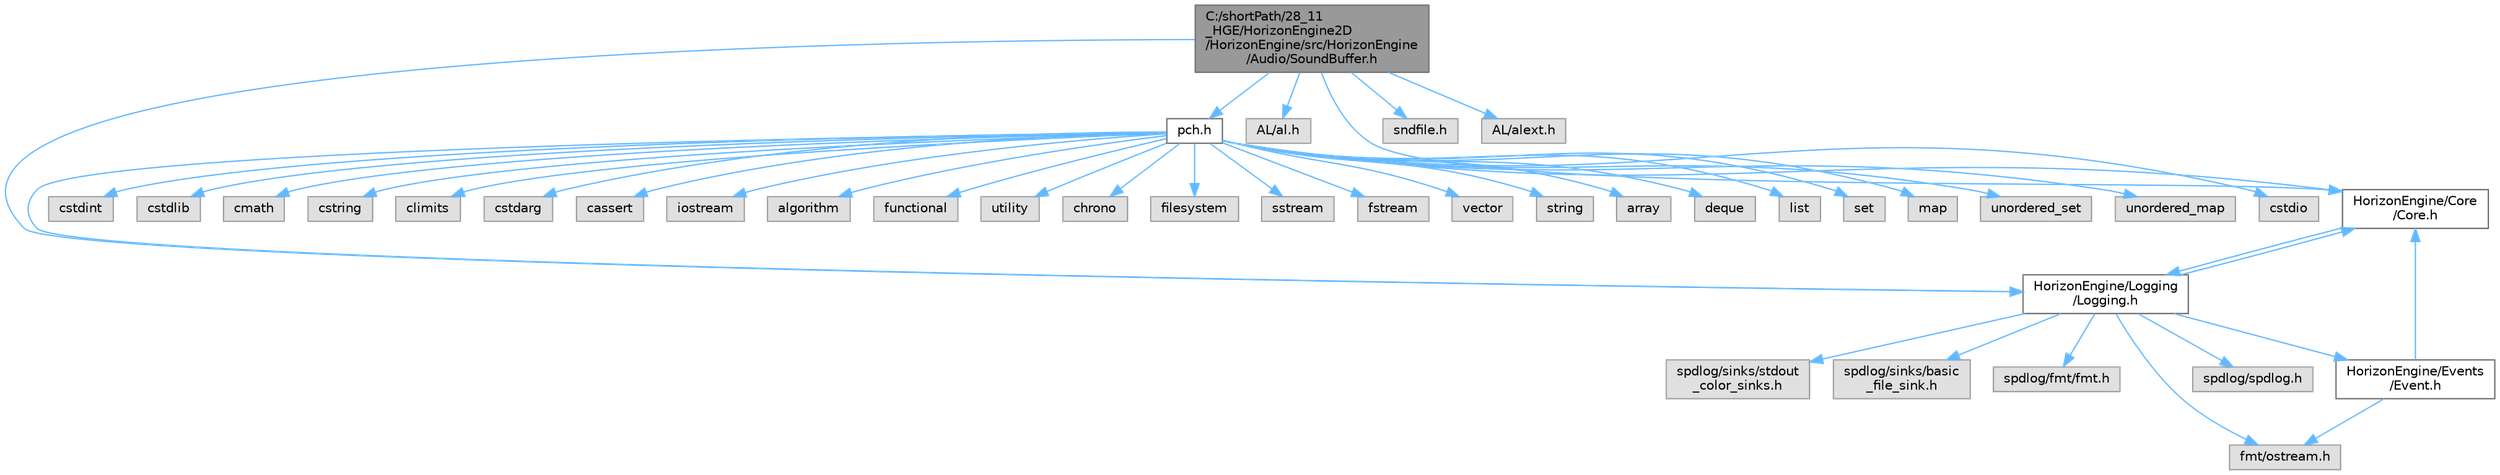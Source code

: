 digraph "C:/shortPath/28_11_HGE/HorizonEngine2D/HorizonEngine/src/HorizonEngine/Audio/SoundBuffer.h"
{
 // LATEX_PDF_SIZE
  bgcolor="transparent";
  edge [fontname=Helvetica,fontsize=10,labelfontname=Helvetica,labelfontsize=10];
  node [fontname=Helvetica,fontsize=10,shape=box,height=0.2,width=0.4];
  Node1 [label="C:/shortPath/28_11\l_HGE/HorizonEngine2D\l/HorizonEngine/src/HorizonEngine\l/Audio/SoundBuffer.h",height=0.2,width=0.4,color="gray40", fillcolor="grey60", style="filled", fontcolor="black",tooltip=" "];
  Node1 -> Node2 [color="steelblue1",style="solid"];
  Node2 [label="HorizonEngine/Core\l/Core.h",height=0.2,width=0.4,color="grey40", fillcolor="white", style="filled",URL="$_core_8h.html",tooltip=" "];
  Node2 -> Node3 [color="steelblue1",style="solid"];
  Node3 [label="HorizonEngine/Logging\l/Logging.h",height=0.2,width=0.4,color="grey40", fillcolor="white", style="filled",URL="$_logging_8h.html",tooltip=" "];
  Node3 -> Node2 [color="steelblue1",style="solid"];
  Node3 -> Node4 [color="steelblue1",style="solid"];
  Node4 [label="spdlog/spdlog.h",height=0.2,width=0.4,color="grey60", fillcolor="#E0E0E0", style="filled",tooltip=" "];
  Node3 -> Node5 [color="steelblue1",style="solid"];
  Node5 [label="spdlog/sinks/stdout\l_color_sinks.h",height=0.2,width=0.4,color="grey60", fillcolor="#E0E0E0", style="filled",tooltip=" "];
  Node3 -> Node6 [color="steelblue1",style="solid"];
  Node6 [label="spdlog/sinks/basic\l_file_sink.h",height=0.2,width=0.4,color="grey60", fillcolor="#E0E0E0", style="filled",tooltip=" "];
  Node3 -> Node7 [color="steelblue1",style="solid"];
  Node7 [label="spdlog/fmt/fmt.h",height=0.2,width=0.4,color="grey60", fillcolor="#E0E0E0", style="filled",tooltip=" "];
  Node3 -> Node8 [color="steelblue1",style="solid"];
  Node8 [label="fmt/ostream.h",height=0.2,width=0.4,color="grey60", fillcolor="#E0E0E0", style="filled",tooltip=" "];
  Node3 -> Node9 [color="steelblue1",style="solid"];
  Node9 [label="HorizonEngine/Events\l/Event.h",height=0.2,width=0.4,color="grey40", fillcolor="white", style="filled",URL="$_event_8h.html",tooltip=" "];
  Node9 -> Node2 [color="steelblue1",style="solid"];
  Node9 -> Node8 [color="steelblue1",style="solid"];
  Node1 -> Node10 [color="steelblue1",style="solid"];
  Node10 [label="AL/al.h",height=0.2,width=0.4,color="grey60", fillcolor="#E0E0E0", style="filled",tooltip=" "];
  Node1 -> Node11 [color="steelblue1",style="solid"];
  Node11 [label="pch.h",height=0.2,width=0.4,color="grey40", fillcolor="white", style="filled",URL="$pch_8h.html",tooltip=" "];
  Node11 -> Node12 [color="steelblue1",style="solid"];
  Node12 [label="cstdio",height=0.2,width=0.4,color="grey60", fillcolor="#E0E0E0", style="filled",tooltip=" "];
  Node11 -> Node13 [color="steelblue1",style="solid"];
  Node13 [label="cstdint",height=0.2,width=0.4,color="grey60", fillcolor="#E0E0E0", style="filled",tooltip=" "];
  Node11 -> Node14 [color="steelblue1",style="solid"];
  Node14 [label="cstdlib",height=0.2,width=0.4,color="grey60", fillcolor="#E0E0E0", style="filled",tooltip=" "];
  Node11 -> Node15 [color="steelblue1",style="solid"];
  Node15 [label="cmath",height=0.2,width=0.4,color="grey60", fillcolor="#E0E0E0", style="filled",tooltip=" "];
  Node11 -> Node16 [color="steelblue1",style="solid"];
  Node16 [label="cstring",height=0.2,width=0.4,color="grey60", fillcolor="#E0E0E0", style="filled",tooltip=" "];
  Node11 -> Node17 [color="steelblue1",style="solid"];
  Node17 [label="climits",height=0.2,width=0.4,color="grey60", fillcolor="#E0E0E0", style="filled",tooltip=" "];
  Node11 -> Node18 [color="steelblue1",style="solid"];
  Node18 [label="cstdarg",height=0.2,width=0.4,color="grey60", fillcolor="#E0E0E0", style="filled",tooltip=" "];
  Node11 -> Node19 [color="steelblue1",style="solid"];
  Node19 [label="cassert",height=0.2,width=0.4,color="grey60", fillcolor="#E0E0E0", style="filled",tooltip=" "];
  Node11 -> Node20 [color="steelblue1",style="solid"];
  Node20 [label="iostream",height=0.2,width=0.4,color="grey60", fillcolor="#E0E0E0", style="filled",tooltip=" "];
  Node11 -> Node21 [color="steelblue1",style="solid"];
  Node21 [label="algorithm",height=0.2,width=0.4,color="grey60", fillcolor="#E0E0E0", style="filled",tooltip=" "];
  Node11 -> Node22 [color="steelblue1",style="solid"];
  Node22 [label="functional",height=0.2,width=0.4,color="grey60", fillcolor="#E0E0E0", style="filled",tooltip=" "];
  Node11 -> Node23 [color="steelblue1",style="solid"];
  Node23 [label="utility",height=0.2,width=0.4,color="grey60", fillcolor="#E0E0E0", style="filled",tooltip=" "];
  Node11 -> Node24 [color="steelblue1",style="solid"];
  Node24 [label="chrono",height=0.2,width=0.4,color="grey60", fillcolor="#E0E0E0", style="filled",tooltip=" "];
  Node11 -> Node25 [color="steelblue1",style="solid"];
  Node25 [label="filesystem",height=0.2,width=0.4,color="grey60", fillcolor="#E0E0E0", style="filled",tooltip=" "];
  Node11 -> Node26 [color="steelblue1",style="solid"];
  Node26 [label="sstream",height=0.2,width=0.4,color="grey60", fillcolor="#E0E0E0", style="filled",tooltip=" "];
  Node11 -> Node27 [color="steelblue1",style="solid"];
  Node27 [label="fstream",height=0.2,width=0.4,color="grey60", fillcolor="#E0E0E0", style="filled",tooltip=" "];
  Node11 -> Node28 [color="steelblue1",style="solid"];
  Node28 [label="vector",height=0.2,width=0.4,color="grey60", fillcolor="#E0E0E0", style="filled",tooltip=" "];
  Node11 -> Node29 [color="steelblue1",style="solid"];
  Node29 [label="string",height=0.2,width=0.4,color="grey60", fillcolor="#E0E0E0", style="filled",tooltip=" "];
  Node11 -> Node30 [color="steelblue1",style="solid"];
  Node30 [label="array",height=0.2,width=0.4,color="grey60", fillcolor="#E0E0E0", style="filled",tooltip=" "];
  Node11 -> Node31 [color="steelblue1",style="solid"];
  Node31 [label="deque",height=0.2,width=0.4,color="grey60", fillcolor="#E0E0E0", style="filled",tooltip=" "];
  Node11 -> Node32 [color="steelblue1",style="solid"];
  Node32 [label="list",height=0.2,width=0.4,color="grey60", fillcolor="#E0E0E0", style="filled",tooltip=" "];
  Node11 -> Node33 [color="steelblue1",style="solid"];
  Node33 [label="set",height=0.2,width=0.4,color="grey60", fillcolor="#E0E0E0", style="filled",tooltip=" "];
  Node11 -> Node34 [color="steelblue1",style="solid"];
  Node34 [label="map",height=0.2,width=0.4,color="grey60", fillcolor="#E0E0E0", style="filled",tooltip=" "];
  Node11 -> Node35 [color="steelblue1",style="solid"];
  Node35 [label="unordered_set",height=0.2,width=0.4,color="grey60", fillcolor="#E0E0E0", style="filled",tooltip=" "];
  Node11 -> Node36 [color="steelblue1",style="solid"];
  Node36 [label="unordered_map",height=0.2,width=0.4,color="grey60", fillcolor="#E0E0E0", style="filled",tooltip=" "];
  Node11 -> Node3 [color="steelblue1",style="solid"];
  Node11 -> Node2 [color="steelblue1",style="solid"];
  Node1 -> Node37 [color="steelblue1",style="solid"];
  Node37 [label="sndfile.h",height=0.2,width=0.4,color="grey60", fillcolor="#E0E0E0", style="filled",tooltip=" "];
  Node1 -> Node38 [color="steelblue1",style="solid"];
  Node38 [label="AL/alext.h",height=0.2,width=0.4,color="grey60", fillcolor="#E0E0E0", style="filled",tooltip=" "];
  Node1 -> Node3 [color="steelblue1",style="solid"];
}

